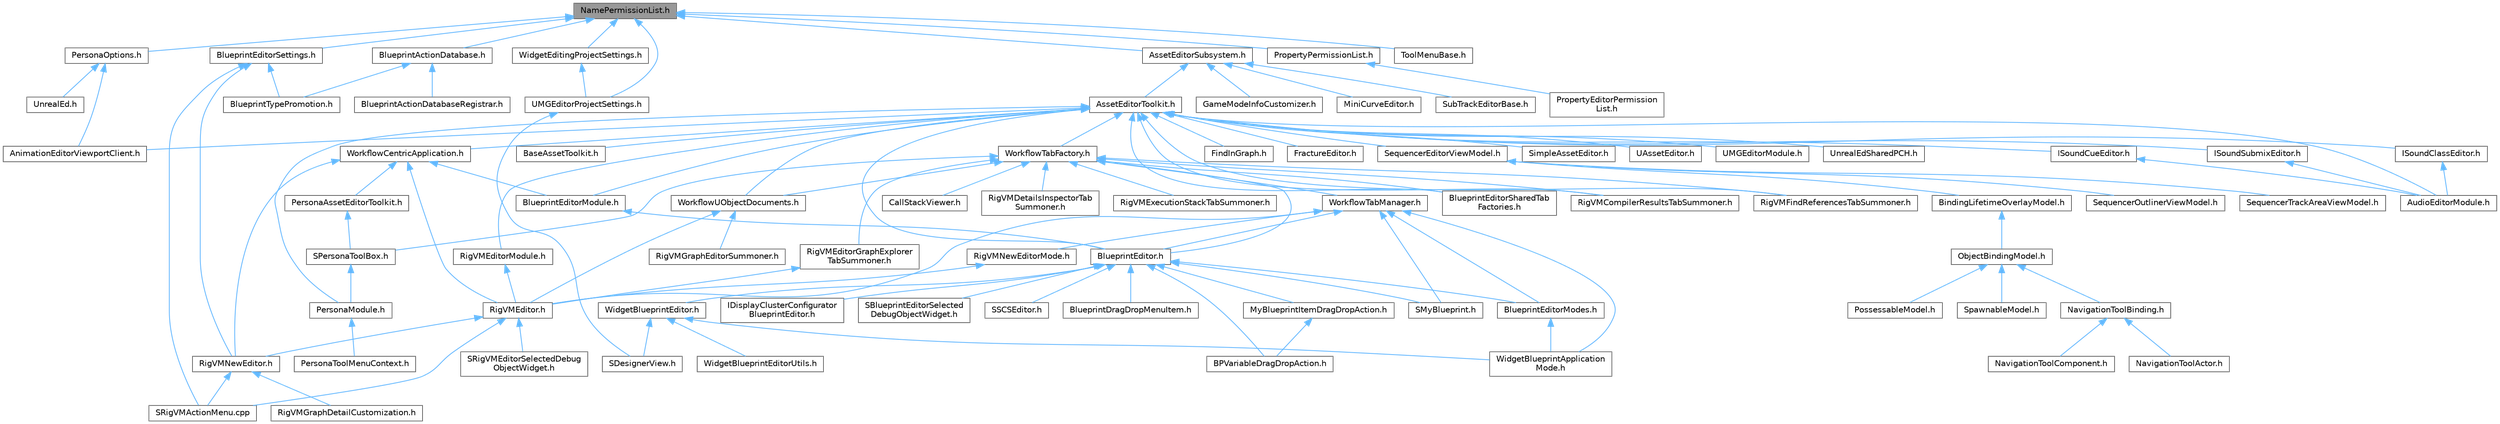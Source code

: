 digraph "NamePermissionList.h"
{
 // INTERACTIVE_SVG=YES
 // LATEX_PDF_SIZE
  bgcolor="transparent";
  edge [fontname=Helvetica,fontsize=10,labelfontname=Helvetica,labelfontsize=10];
  node [fontname=Helvetica,fontsize=10,shape=box,height=0.2,width=0.4];
  Node1 [id="Node000001",label="NamePermissionList.h",height=0.2,width=0.4,color="gray40", fillcolor="grey60", style="filled", fontcolor="black",tooltip=" "];
  Node1 -> Node2 [id="edge1_Node000001_Node000002",dir="back",color="steelblue1",style="solid",tooltip=" "];
  Node2 [id="Node000002",label="AssetEditorSubsystem.h",height=0.2,width=0.4,color="grey40", fillcolor="white", style="filled",URL="$d3/daa/AssetEditorSubsystem_8h.html",tooltip=" "];
  Node2 -> Node3 [id="edge2_Node000002_Node000003",dir="back",color="steelblue1",style="solid",tooltip=" "];
  Node3 [id="Node000003",label="AssetEditorToolkit.h",height=0.2,width=0.4,color="grey40", fillcolor="white", style="filled",URL="$d9/d8b/AssetEditorToolkit_8h.html",tooltip=" "];
  Node3 -> Node4 [id="edge3_Node000003_Node000004",dir="back",color="steelblue1",style="solid",tooltip=" "];
  Node4 [id="Node000004",label="AnimationEditorViewportClient.h",height=0.2,width=0.4,color="grey40", fillcolor="white", style="filled",URL="$d1/d45/AnimationEditorViewportClient_8h.html",tooltip=" "];
  Node3 -> Node5 [id="edge4_Node000003_Node000005",dir="back",color="steelblue1",style="solid",tooltip=" "];
  Node5 [id="Node000005",label="AudioEditorModule.h",height=0.2,width=0.4,color="grey40", fillcolor="white", style="filled",URL="$d4/d28/AudioEditorModule_8h.html",tooltip=" "];
  Node3 -> Node6 [id="edge5_Node000003_Node000006",dir="back",color="steelblue1",style="solid",tooltip=" "];
  Node6 [id="Node000006",label="BaseAssetToolkit.h",height=0.2,width=0.4,color="grey40", fillcolor="white", style="filled",URL="$d4/d85/BaseAssetToolkit_8h.html",tooltip=" "];
  Node3 -> Node7 [id="edge6_Node000003_Node000007",dir="back",color="steelblue1",style="solid",tooltip=" "];
  Node7 [id="Node000007",label="BlueprintEditor.h",height=0.2,width=0.4,color="grey40", fillcolor="white", style="filled",URL="$df/d7d/BlueprintEditor_8h.html",tooltip=" "];
  Node7 -> Node8 [id="edge7_Node000007_Node000008",dir="back",color="steelblue1",style="solid",tooltip=" "];
  Node8 [id="Node000008",label="BPVariableDragDropAction.h",height=0.2,width=0.4,color="grey40", fillcolor="white", style="filled",URL="$dd/d23/BPVariableDragDropAction_8h.html",tooltip=" "];
  Node7 -> Node9 [id="edge8_Node000007_Node000009",dir="back",color="steelblue1",style="solid",tooltip=" "];
  Node9 [id="Node000009",label="BlueprintDragDropMenuItem.h",height=0.2,width=0.4,color="grey40", fillcolor="white", style="filled",URL="$dc/deb/BlueprintDragDropMenuItem_8h.html",tooltip=" "];
  Node7 -> Node10 [id="edge9_Node000007_Node000010",dir="back",color="steelblue1",style="solid",tooltip=" "];
  Node10 [id="Node000010",label="BlueprintEditorModes.h",height=0.2,width=0.4,color="grey40", fillcolor="white", style="filled",URL="$d9/d70/BlueprintEditorModes_8h.html",tooltip=" "];
  Node10 -> Node11 [id="edge10_Node000010_Node000011",dir="back",color="steelblue1",style="solid",tooltip=" "];
  Node11 [id="Node000011",label="WidgetBlueprintApplication\lMode.h",height=0.2,width=0.4,color="grey40", fillcolor="white", style="filled",URL="$d3/d40/WidgetBlueprintApplicationMode_8h.html",tooltip=" "];
  Node7 -> Node12 [id="edge11_Node000007_Node000012",dir="back",color="steelblue1",style="solid",tooltip=" "];
  Node12 [id="Node000012",label="IDisplayClusterConfigurator\lBlueprintEditor.h",height=0.2,width=0.4,color="grey40", fillcolor="white", style="filled",URL="$dd/d4b/IDisplayClusterConfiguratorBlueprintEditor_8h.html",tooltip=" "];
  Node7 -> Node13 [id="edge12_Node000007_Node000013",dir="back",color="steelblue1",style="solid",tooltip=" "];
  Node13 [id="Node000013",label="MyBlueprintItemDragDropAction.h",height=0.2,width=0.4,color="grey40", fillcolor="white", style="filled",URL="$da/d11/MyBlueprintItemDragDropAction_8h.html",tooltip=" "];
  Node13 -> Node8 [id="edge13_Node000013_Node000008",dir="back",color="steelblue1",style="solid",tooltip=" "];
  Node7 -> Node14 [id="edge14_Node000007_Node000014",dir="back",color="steelblue1",style="solid",tooltip=" "];
  Node14 [id="Node000014",label="SBlueprintEditorSelected\lDebugObjectWidget.h",height=0.2,width=0.4,color="grey40", fillcolor="white", style="filled",URL="$de/d6c/SBlueprintEditorSelectedDebugObjectWidget_8h.html",tooltip=" "];
  Node7 -> Node15 [id="edge15_Node000007_Node000015",dir="back",color="steelblue1",style="solid",tooltip=" "];
  Node15 [id="Node000015",label="SMyBlueprint.h",height=0.2,width=0.4,color="grey40", fillcolor="white", style="filled",URL="$d3/d34/SMyBlueprint_8h.html",tooltip=" "];
  Node7 -> Node16 [id="edge16_Node000007_Node000016",dir="back",color="steelblue1",style="solid",tooltip=" "];
  Node16 [id="Node000016",label="SSCSEditor.h",height=0.2,width=0.4,color="grey40", fillcolor="white", style="filled",URL="$d0/d2e/SSCSEditor_8h.html",tooltip=" "];
  Node7 -> Node17 [id="edge17_Node000007_Node000017",dir="back",color="steelblue1",style="solid",tooltip=" "];
  Node17 [id="Node000017",label="WidgetBlueprintEditor.h",height=0.2,width=0.4,color="grey40", fillcolor="white", style="filled",URL="$d6/d04/WidgetBlueprintEditor_8h.html",tooltip=" "];
  Node17 -> Node18 [id="edge18_Node000017_Node000018",dir="back",color="steelblue1",style="solid",tooltip=" "];
  Node18 [id="Node000018",label="SDesignerView.h",height=0.2,width=0.4,color="grey40", fillcolor="white", style="filled",URL="$d2/d14/SDesignerView_8h.html",tooltip=" "];
  Node17 -> Node11 [id="edge19_Node000017_Node000011",dir="back",color="steelblue1",style="solid",tooltip=" "];
  Node17 -> Node19 [id="edge20_Node000017_Node000019",dir="back",color="steelblue1",style="solid",tooltip=" "];
  Node19 [id="Node000019",label="WidgetBlueprintEditorUtils.h",height=0.2,width=0.4,color="grey40", fillcolor="white", style="filled",URL="$d9/df7/WidgetBlueprintEditorUtils_8h.html",tooltip=" "];
  Node3 -> Node20 [id="edge21_Node000003_Node000020",dir="back",color="steelblue1",style="solid",tooltip=" "];
  Node20 [id="Node000020",label="BlueprintEditorModule.h",height=0.2,width=0.4,color="grey40", fillcolor="white", style="filled",URL="$df/d39/BlueprintEditorModule_8h.html",tooltip=" "];
  Node20 -> Node7 [id="edge22_Node000020_Node000007",dir="back",color="steelblue1",style="solid",tooltip=" "];
  Node3 -> Node21 [id="edge23_Node000003_Node000021",dir="back",color="steelblue1",style="solid",tooltip=" "];
  Node21 [id="Node000021",label="BlueprintEditorSharedTab\lFactories.h",height=0.2,width=0.4,color="grey40", fillcolor="white", style="filled",URL="$d3/d15/BlueprintEditorSharedTabFactories_8h.html",tooltip=" "];
  Node3 -> Node22 [id="edge24_Node000003_Node000022",dir="back",color="steelblue1",style="solid",tooltip=" "];
  Node22 [id="Node000022",label="FindInGraph.h",height=0.2,width=0.4,color="grey40", fillcolor="white", style="filled",URL="$de/d36/FindInGraph_8h.html",tooltip=" "];
  Node3 -> Node23 [id="edge25_Node000003_Node000023",dir="back",color="steelblue1",style="solid",tooltip=" "];
  Node23 [id="Node000023",label="FractureEditor.h",height=0.2,width=0.4,color="grey40", fillcolor="white", style="filled",URL="$db/df2/FractureEditor_8h.html",tooltip=" "];
  Node3 -> Node24 [id="edge26_Node000003_Node000024",dir="back",color="steelblue1",style="solid",tooltip=" "];
  Node24 [id="Node000024",label="ISoundClassEditor.h",height=0.2,width=0.4,color="grey40", fillcolor="white", style="filled",URL="$de/db1/ISoundClassEditor_8h.html",tooltip=" "];
  Node24 -> Node5 [id="edge27_Node000024_Node000005",dir="back",color="steelblue1",style="solid",tooltip=" "];
  Node3 -> Node25 [id="edge28_Node000003_Node000025",dir="back",color="steelblue1",style="solid",tooltip=" "];
  Node25 [id="Node000025",label="ISoundCueEditor.h",height=0.2,width=0.4,color="grey40", fillcolor="white", style="filled",URL="$d6/d6a/ISoundCueEditor_8h.html",tooltip=" "];
  Node25 -> Node5 [id="edge29_Node000025_Node000005",dir="back",color="steelblue1",style="solid",tooltip=" "];
  Node3 -> Node26 [id="edge30_Node000003_Node000026",dir="back",color="steelblue1",style="solid",tooltip=" "];
  Node26 [id="Node000026",label="ISoundSubmixEditor.h",height=0.2,width=0.4,color="grey40", fillcolor="white", style="filled",URL="$dd/dca/ISoundSubmixEditor_8h.html",tooltip=" "];
  Node26 -> Node5 [id="edge31_Node000026_Node000005",dir="back",color="steelblue1",style="solid",tooltip=" "];
  Node3 -> Node27 [id="edge32_Node000003_Node000027",dir="back",color="steelblue1",style="solid",tooltip=" "];
  Node27 [id="Node000027",label="PersonaModule.h",height=0.2,width=0.4,color="grey40", fillcolor="white", style="filled",URL="$de/d74/PersonaModule_8h.html",tooltip=" "];
  Node27 -> Node28 [id="edge33_Node000027_Node000028",dir="back",color="steelblue1",style="solid",tooltip=" "];
  Node28 [id="Node000028",label="PersonaToolMenuContext.h",height=0.2,width=0.4,color="grey40", fillcolor="white", style="filled",URL="$d6/d6c/PersonaToolMenuContext_8h.html",tooltip=" "];
  Node3 -> Node29 [id="edge34_Node000003_Node000029",dir="back",color="steelblue1",style="solid",tooltip=" "];
  Node29 [id="Node000029",label="RigVMCompilerResultsTabSummoner.h",height=0.2,width=0.4,color="grey40", fillcolor="white", style="filled",URL="$dd/d05/RigVMCompilerResultsTabSummoner_8h.html",tooltip=" "];
  Node3 -> Node30 [id="edge35_Node000003_Node000030",dir="back",color="steelblue1",style="solid",tooltip=" "];
  Node30 [id="Node000030",label="RigVMEditorModule.h",height=0.2,width=0.4,color="grey40", fillcolor="white", style="filled",URL="$df/d47/RigVMEditorModule_8h.html",tooltip=" "];
  Node30 -> Node31 [id="edge36_Node000030_Node000031",dir="back",color="steelblue1",style="solid",tooltip=" "];
  Node31 [id="Node000031",label="RigVMEditor.h",height=0.2,width=0.4,color="grey40", fillcolor="white", style="filled",URL="$d3/d13/RigVMEditor_8h.html",tooltip=" "];
  Node31 -> Node32 [id="edge37_Node000031_Node000032",dir="back",color="steelblue1",style="solid",tooltip=" "];
  Node32 [id="Node000032",label="RigVMNewEditor.h",height=0.2,width=0.4,color="grey40", fillcolor="white", style="filled",URL="$df/dd1/RigVMNewEditor_8h.html",tooltip=" "];
  Node32 -> Node33 [id="edge38_Node000032_Node000033",dir="back",color="steelblue1",style="solid",tooltip=" "];
  Node33 [id="Node000033",label="RigVMGraphDetailCustomization.h",height=0.2,width=0.4,color="grey40", fillcolor="white", style="filled",URL="$da/d8c/RigVMGraphDetailCustomization_8h.html",tooltip=" "];
  Node32 -> Node34 [id="edge39_Node000032_Node000034",dir="back",color="steelblue1",style="solid",tooltip=" "];
  Node34 [id="Node000034",label="SRigVMActionMenu.cpp",height=0.2,width=0.4,color="grey40", fillcolor="white", style="filled",URL="$dc/d4c/SRigVMActionMenu_8cpp.html",tooltip=" "];
  Node31 -> Node34 [id="edge40_Node000031_Node000034",dir="back",color="steelblue1",style="solid",tooltip=" "];
  Node31 -> Node35 [id="edge41_Node000031_Node000035",dir="back",color="steelblue1",style="solid",tooltip=" "];
  Node35 [id="Node000035",label="SRigVMEditorSelectedDebug\lObjectWidget.h",height=0.2,width=0.4,color="grey40", fillcolor="white", style="filled",URL="$d9/dcd/SRigVMEditorSelectedDebugObjectWidget_8h.html",tooltip=" "];
  Node3 -> Node36 [id="edge42_Node000003_Node000036",dir="back",color="steelblue1",style="solid",tooltip=" "];
  Node36 [id="Node000036",label="RigVMFindReferencesTabSummoner.h",height=0.2,width=0.4,color="grey40", fillcolor="white", style="filled",URL="$d5/d7d/RigVMFindReferencesTabSummoner_8h.html",tooltip=" "];
  Node3 -> Node37 [id="edge43_Node000003_Node000037",dir="back",color="steelblue1",style="solid",tooltip=" "];
  Node37 [id="Node000037",label="SequencerEditorViewModel.h",height=0.2,width=0.4,color="grey40", fillcolor="white", style="filled",URL="$da/d57/SequencerEditorViewModel_8h.html",tooltip=" "];
  Node37 -> Node38 [id="edge44_Node000037_Node000038",dir="back",color="steelblue1",style="solid",tooltip=" "];
  Node38 [id="Node000038",label="BindingLifetimeOverlayModel.h",height=0.2,width=0.4,color="grey40", fillcolor="white", style="filled",URL="$d2/d69/BindingLifetimeOverlayModel_8h.html",tooltip=" "];
  Node38 -> Node39 [id="edge45_Node000038_Node000039",dir="back",color="steelblue1",style="solid",tooltip=" "];
  Node39 [id="Node000039",label="ObjectBindingModel.h",height=0.2,width=0.4,color="grey40", fillcolor="white", style="filled",URL="$de/dbc/ObjectBindingModel_8h.html",tooltip=" "];
  Node39 -> Node40 [id="edge46_Node000039_Node000040",dir="back",color="steelblue1",style="solid",tooltip=" "];
  Node40 [id="Node000040",label="NavigationToolBinding.h",height=0.2,width=0.4,color="grey40", fillcolor="white", style="filled",URL="$d0/db5/NavigationToolBinding_8h.html",tooltip=" "];
  Node40 -> Node41 [id="edge47_Node000040_Node000041",dir="back",color="steelblue1",style="solid",tooltip=" "];
  Node41 [id="Node000041",label="NavigationToolActor.h",height=0.2,width=0.4,color="grey40", fillcolor="white", style="filled",URL="$d6/da8/NavigationToolActor_8h.html",tooltip=" "];
  Node40 -> Node42 [id="edge48_Node000040_Node000042",dir="back",color="steelblue1",style="solid",tooltip=" "];
  Node42 [id="Node000042",label="NavigationToolComponent.h",height=0.2,width=0.4,color="grey40", fillcolor="white", style="filled",URL="$d7/dfc/NavigationToolComponent_8h.html",tooltip=" "];
  Node39 -> Node43 [id="edge49_Node000039_Node000043",dir="back",color="steelblue1",style="solid",tooltip=" "];
  Node43 [id="Node000043",label="PossessableModel.h",height=0.2,width=0.4,color="grey40", fillcolor="white", style="filled",URL="$d5/d01/PossessableModel_8h.html",tooltip=" "];
  Node39 -> Node44 [id="edge50_Node000039_Node000044",dir="back",color="steelblue1",style="solid",tooltip=" "];
  Node44 [id="Node000044",label="SpawnableModel.h",height=0.2,width=0.4,color="grey40", fillcolor="white", style="filled",URL="$d0/dd5/SpawnableModel_8h.html",tooltip=" "];
  Node37 -> Node45 [id="edge51_Node000037_Node000045",dir="back",color="steelblue1",style="solid",tooltip=" "];
  Node45 [id="Node000045",label="SequencerOutlinerViewModel.h",height=0.2,width=0.4,color="grey40", fillcolor="white", style="filled",URL="$da/d12/SequencerOutlinerViewModel_8h.html",tooltip=" "];
  Node37 -> Node46 [id="edge52_Node000037_Node000046",dir="back",color="steelblue1",style="solid",tooltip=" "];
  Node46 [id="Node000046",label="SequencerTrackAreaViewModel.h",height=0.2,width=0.4,color="grey40", fillcolor="white", style="filled",URL="$d9/dd2/SequencerTrackAreaViewModel_8h.html",tooltip=" "];
  Node3 -> Node47 [id="edge53_Node000003_Node000047",dir="back",color="steelblue1",style="solid",tooltip=" "];
  Node47 [id="Node000047",label="SimpleAssetEditor.h",height=0.2,width=0.4,color="grey40", fillcolor="white", style="filled",URL="$da/d6e/SimpleAssetEditor_8h.html",tooltip=" "];
  Node3 -> Node48 [id="edge54_Node000003_Node000048",dir="back",color="steelblue1",style="solid",tooltip=" "];
  Node48 [id="Node000048",label="UAssetEditor.h",height=0.2,width=0.4,color="grey40", fillcolor="white", style="filled",URL="$da/dda/UAssetEditor_8h.html",tooltip=" "];
  Node3 -> Node49 [id="edge55_Node000003_Node000049",dir="back",color="steelblue1",style="solid",tooltip=" "];
  Node49 [id="Node000049",label="UMGEditorModule.h",height=0.2,width=0.4,color="grey40", fillcolor="white", style="filled",URL="$db/d6a/UMGEditorModule_8h.html",tooltip=" "];
  Node3 -> Node50 [id="edge56_Node000003_Node000050",dir="back",color="steelblue1",style="solid",tooltip=" "];
  Node50 [id="Node000050",label="UnrealEdSharedPCH.h",height=0.2,width=0.4,color="grey40", fillcolor="white", style="filled",URL="$d1/de6/UnrealEdSharedPCH_8h.html",tooltip=" "];
  Node3 -> Node51 [id="edge57_Node000003_Node000051",dir="back",color="steelblue1",style="solid",tooltip=" "];
  Node51 [id="Node000051",label="WorkflowCentricApplication.h",height=0.2,width=0.4,color="grey40", fillcolor="white", style="filled",URL="$dc/dc7/WorkflowCentricApplication_8h.html",tooltip=" "];
  Node51 -> Node20 [id="edge58_Node000051_Node000020",dir="back",color="steelblue1",style="solid",tooltip=" "];
  Node51 -> Node52 [id="edge59_Node000051_Node000052",dir="back",color="steelblue1",style="solid",tooltip=" "];
  Node52 [id="Node000052",label="PersonaAssetEditorToolkit.h",height=0.2,width=0.4,color="grey40", fillcolor="white", style="filled",URL="$df/db8/PersonaAssetEditorToolkit_8h.html",tooltip=" "];
  Node52 -> Node53 [id="edge60_Node000052_Node000053",dir="back",color="steelblue1",style="solid",tooltip=" "];
  Node53 [id="Node000053",label="SPersonaToolBox.h",height=0.2,width=0.4,color="grey40", fillcolor="white", style="filled",URL="$d3/d1c/SPersonaToolBox_8h.html",tooltip=" "];
  Node53 -> Node27 [id="edge61_Node000053_Node000027",dir="back",color="steelblue1",style="solid",tooltip=" "];
  Node51 -> Node31 [id="edge62_Node000051_Node000031",dir="back",color="steelblue1",style="solid",tooltip=" "];
  Node51 -> Node32 [id="edge63_Node000051_Node000032",dir="back",color="steelblue1",style="solid",tooltip=" "];
  Node3 -> Node54 [id="edge64_Node000003_Node000054",dir="back",color="steelblue1",style="solid",tooltip=" "];
  Node54 [id="Node000054",label="WorkflowTabFactory.h",height=0.2,width=0.4,color="grey40", fillcolor="white", style="filled",URL="$d9/dfb/WorkflowTabFactory_8h.html",tooltip=" "];
  Node54 -> Node7 [id="edge65_Node000054_Node000007",dir="back",color="steelblue1",style="solid",tooltip=" "];
  Node54 -> Node21 [id="edge66_Node000054_Node000021",dir="back",color="steelblue1",style="solid",tooltip=" "];
  Node54 -> Node55 [id="edge67_Node000054_Node000055",dir="back",color="steelblue1",style="solid",tooltip=" "];
  Node55 [id="Node000055",label="CallStackViewer.h",height=0.2,width=0.4,color="grey40", fillcolor="white", style="filled",URL="$db/dc3/CallStackViewer_8h.html",tooltip=" "];
  Node54 -> Node29 [id="edge68_Node000054_Node000029",dir="back",color="steelblue1",style="solid",tooltip=" "];
  Node54 -> Node56 [id="edge69_Node000054_Node000056",dir="back",color="steelblue1",style="solid",tooltip=" "];
  Node56 [id="Node000056",label="RigVMDetailsInspectorTab\lSummoner.h",height=0.2,width=0.4,color="grey40", fillcolor="white", style="filled",URL="$dc/d66/RigVMDetailsInspectorTabSummoner_8h.html",tooltip=" "];
  Node54 -> Node57 [id="edge70_Node000054_Node000057",dir="back",color="steelblue1",style="solid",tooltip=" "];
  Node57 [id="Node000057",label="RigVMEditorGraphExplorer\lTabSummoner.h",height=0.2,width=0.4,color="grey40", fillcolor="white", style="filled",URL="$d7/de4/RigVMEditorGraphExplorerTabSummoner_8h.html",tooltip=" "];
  Node57 -> Node31 [id="edge71_Node000057_Node000031",dir="back",color="steelblue1",style="solid",tooltip=" "];
  Node54 -> Node58 [id="edge72_Node000054_Node000058",dir="back",color="steelblue1",style="solid",tooltip=" "];
  Node58 [id="Node000058",label="RigVMExecutionStackTabSummoner.h",height=0.2,width=0.4,color="grey40", fillcolor="white", style="filled",URL="$dd/d34/RigVMExecutionStackTabSummoner_8h.html",tooltip=" "];
  Node54 -> Node36 [id="edge73_Node000054_Node000036",dir="back",color="steelblue1",style="solid",tooltip=" "];
  Node54 -> Node53 [id="edge74_Node000054_Node000053",dir="back",color="steelblue1",style="solid",tooltip=" "];
  Node54 -> Node59 [id="edge75_Node000054_Node000059",dir="back",color="steelblue1",style="solid",tooltip=" "];
  Node59 [id="Node000059",label="WorkflowTabManager.h",height=0.2,width=0.4,color="grey40", fillcolor="white", style="filled",URL="$d7/d36/WorkflowTabManager_8h.html",tooltip=" "];
  Node59 -> Node7 [id="edge76_Node000059_Node000007",dir="back",color="steelblue1",style="solid",tooltip=" "];
  Node59 -> Node10 [id="edge77_Node000059_Node000010",dir="back",color="steelblue1",style="solid",tooltip=" "];
  Node59 -> Node31 [id="edge78_Node000059_Node000031",dir="back",color="steelblue1",style="solid",tooltip=" "];
  Node59 -> Node60 [id="edge79_Node000059_Node000060",dir="back",color="steelblue1",style="solid",tooltip=" "];
  Node60 [id="Node000060",label="RigVMNewEditorMode.h",height=0.2,width=0.4,color="grey40", fillcolor="white", style="filled",URL="$de/d0a/RigVMNewEditorMode_8h.html",tooltip=" "];
  Node60 -> Node31 [id="edge80_Node000060_Node000031",dir="back",color="steelblue1",style="solid",tooltip=" "];
  Node59 -> Node15 [id="edge81_Node000059_Node000015",dir="back",color="steelblue1",style="solid",tooltip=" "];
  Node59 -> Node11 [id="edge82_Node000059_Node000011",dir="back",color="steelblue1",style="solid",tooltip=" "];
  Node54 -> Node61 [id="edge83_Node000054_Node000061",dir="back",color="steelblue1",style="solid",tooltip=" "];
  Node61 [id="Node000061",label="WorkflowUObjectDocuments.h",height=0.2,width=0.4,color="grey40", fillcolor="white", style="filled",URL="$d1/db5/WorkflowUObjectDocuments_8h.html",tooltip=" "];
  Node61 -> Node31 [id="edge84_Node000061_Node000031",dir="back",color="steelblue1",style="solid",tooltip=" "];
  Node61 -> Node62 [id="edge85_Node000061_Node000062",dir="back",color="steelblue1",style="solid",tooltip=" "];
  Node62 [id="Node000062",label="RigVMGraphEditorSummoner.h",height=0.2,width=0.4,color="grey40", fillcolor="white", style="filled",URL="$db/d30/RigVMGraphEditorSummoner_8h.html",tooltip=" "];
  Node3 -> Node61 [id="edge86_Node000003_Node000061",dir="back",color="steelblue1",style="solid",tooltip=" "];
  Node2 -> Node63 [id="edge87_Node000002_Node000063",dir="back",color="steelblue1",style="solid",tooltip=" "];
  Node63 [id="Node000063",label="GameModeInfoCustomizer.h",height=0.2,width=0.4,color="grey40", fillcolor="white", style="filled",URL="$d5/df3/GameModeInfoCustomizer_8h.html",tooltip=" "];
  Node2 -> Node64 [id="edge88_Node000002_Node000064",dir="back",color="steelblue1",style="solid",tooltip=" "];
  Node64 [id="Node000064",label="MiniCurveEditor.h",height=0.2,width=0.4,color="grey40", fillcolor="white", style="filled",URL="$d7/dad/MiniCurveEditor_8h.html",tooltip=" "];
  Node2 -> Node65 [id="edge89_Node000002_Node000065",dir="back",color="steelblue1",style="solid",tooltip=" "];
  Node65 [id="Node000065",label="SubTrackEditorBase.h",height=0.2,width=0.4,color="grey40", fillcolor="white", style="filled",URL="$db/d33/SubTrackEditorBase_8h.html",tooltip=" "];
  Node1 -> Node66 [id="edge90_Node000001_Node000066",dir="back",color="steelblue1",style="solid",tooltip=" "];
  Node66 [id="Node000066",label="BlueprintActionDatabase.h",height=0.2,width=0.4,color="grey40", fillcolor="white", style="filled",URL="$d4/dae/BlueprintActionDatabase_8h.html",tooltip=" "];
  Node66 -> Node67 [id="edge91_Node000066_Node000067",dir="back",color="steelblue1",style="solid",tooltip=" "];
  Node67 [id="Node000067",label="BlueprintActionDatabaseRegistrar.h",height=0.2,width=0.4,color="grey40", fillcolor="white", style="filled",URL="$d5/d5d/BlueprintActionDatabaseRegistrar_8h.html",tooltip=" "];
  Node66 -> Node68 [id="edge92_Node000066_Node000068",dir="back",color="steelblue1",style="solid",tooltip=" "];
  Node68 [id="Node000068",label="BlueprintTypePromotion.h",height=0.2,width=0.4,color="grey40", fillcolor="white", style="filled",URL="$d2/d23/BlueprintTypePromotion_8h.html",tooltip=" "];
  Node1 -> Node69 [id="edge93_Node000001_Node000069",dir="back",color="steelblue1",style="solid",tooltip=" "];
  Node69 [id="Node000069",label="BlueprintEditorSettings.h",height=0.2,width=0.4,color="grey40", fillcolor="white", style="filled",URL="$d4/dbc/BlueprintEditorSettings_8h.html",tooltip=" "];
  Node69 -> Node68 [id="edge94_Node000069_Node000068",dir="back",color="steelblue1",style="solid",tooltip=" "];
  Node69 -> Node32 [id="edge95_Node000069_Node000032",dir="back",color="steelblue1",style="solid",tooltip=" "];
  Node69 -> Node34 [id="edge96_Node000069_Node000034",dir="back",color="steelblue1",style="solid",tooltip=" "];
  Node1 -> Node70 [id="edge97_Node000001_Node000070",dir="back",color="steelblue1",style="solid",tooltip=" "];
  Node70 [id="Node000070",label="PersonaOptions.h",height=0.2,width=0.4,color="grey40", fillcolor="white", style="filled",URL="$dd/d43/PersonaOptions_8h.html",tooltip=" "];
  Node70 -> Node4 [id="edge98_Node000070_Node000004",dir="back",color="steelblue1",style="solid",tooltip=" "];
  Node70 -> Node71 [id="edge99_Node000070_Node000071",dir="back",color="steelblue1",style="solid",tooltip=" "];
  Node71 [id="Node000071",label="UnrealEd.h",height=0.2,width=0.4,color="grey40", fillcolor="white", style="filled",URL="$d2/d5f/UnrealEd_8h.html",tooltip=" "];
  Node1 -> Node72 [id="edge100_Node000001_Node000072",dir="back",color="steelblue1",style="solid",tooltip=" "];
  Node72 [id="Node000072",label="PropertyPermissionList.h",height=0.2,width=0.4,color="grey40", fillcolor="white", style="filled",URL="$d8/d27/PropertyPermissionList_8h.html",tooltip=" "];
  Node72 -> Node73 [id="edge101_Node000072_Node000073",dir="back",color="steelblue1",style="solid",tooltip=" "];
  Node73 [id="Node000073",label="PropertyEditorPermission\lList.h",height=0.2,width=0.4,color="grey40", fillcolor="white", style="filled",URL="$d5/d40/PropertyEditorPermissionList_8h.html",tooltip=" "];
  Node1 -> Node74 [id="edge102_Node000001_Node000074",dir="back",color="steelblue1",style="solid",tooltip=" "];
  Node74 [id="Node000074",label="ToolMenuBase.h",height=0.2,width=0.4,color="grey40", fillcolor="white", style="filled",URL="$d8/df2/ToolMenuBase_8h.html",tooltip=" "];
  Node1 -> Node75 [id="edge103_Node000001_Node000075",dir="back",color="steelblue1",style="solid",tooltip=" "];
  Node75 [id="Node000075",label="UMGEditorProjectSettings.h",height=0.2,width=0.4,color="grey40", fillcolor="white", style="filled",URL="$d8/de0/UMGEditorProjectSettings_8h.html",tooltip=" "];
  Node75 -> Node18 [id="edge104_Node000075_Node000018",dir="back",color="steelblue1",style="solid",tooltip=" "];
  Node1 -> Node76 [id="edge105_Node000001_Node000076",dir="back",color="steelblue1",style="solid",tooltip=" "];
  Node76 [id="Node000076",label="WidgetEditingProjectSettings.h",height=0.2,width=0.4,color="grey40", fillcolor="white", style="filled",URL="$d1/dd5/WidgetEditingProjectSettings_8h.html",tooltip=" "];
  Node76 -> Node75 [id="edge106_Node000076_Node000075",dir="back",color="steelblue1",style="solid",tooltip=" "];
}
